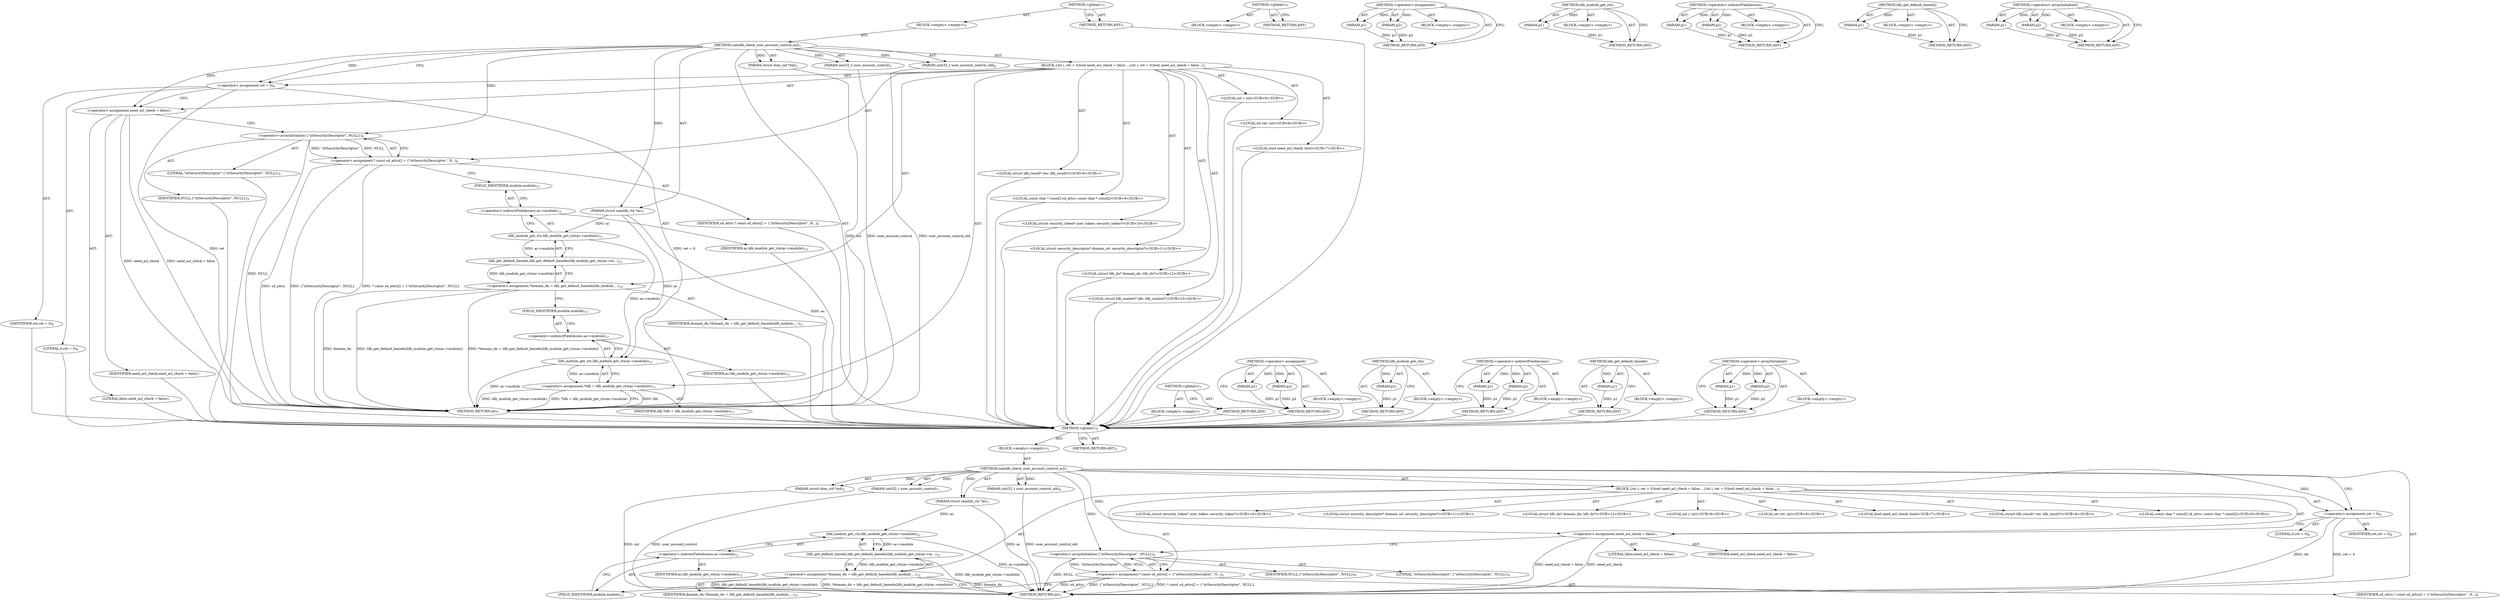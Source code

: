digraph "&lt;operator&gt;.arrayInitializer" {
vulnerable_8 [label=<(METHOD,samldb_check_user_account_control_acl)<SUB>1</SUB>>];
vulnerable_9 [label=<(PARAM,struct samldb_ctx *ac)<SUB>1</SUB>>];
vulnerable_10 [label=<(PARAM,struct dom_sid *sid)<SUB>2</SUB>>];
vulnerable_11 [label=<(PARAM,uint32_t user_account_control)<SUB>3</SUB>>];
vulnerable_12 [label=<(PARAM,uint32_t user_account_control_old)<SUB>4</SUB>>];
vulnerable_13 [label=<(BLOCK,{
	int i, ret = 0;
	bool need_acl_check = false...,{
	int i, ret = 0;
	bool need_acl_check = false...)<SUB>5</SUB>>];
vulnerable_14 [label="<(LOCAL,int i: int)<SUB>6</SUB>>"];
vulnerable_15 [label="<(LOCAL,int ret: int)<SUB>6</SUB>>"];
vulnerable_16 [label=<(&lt;operator&gt;.assignment,ret = 0)<SUB>6</SUB>>];
vulnerable_17 [label=<(IDENTIFIER,ret,ret = 0)<SUB>6</SUB>>];
vulnerable_18 [label=<(LITERAL,0,ret = 0)<SUB>6</SUB>>];
vulnerable_19 [label="<(LOCAL,bool need_acl_check: bool)<SUB>7</SUB>>"];
vulnerable_20 [label=<(&lt;operator&gt;.assignment,need_acl_check = false)<SUB>7</SUB>>];
vulnerable_21 [label=<(IDENTIFIER,need_acl_check,need_acl_check = false)<SUB>7</SUB>>];
vulnerable_22 [label=<(LITERAL,false,need_acl_check = false)<SUB>7</SUB>>];
vulnerable_23 [label="<(LOCAL,struct ldb_result* res: ldb_result*)<SUB>8</SUB>>"];
vulnerable_24 [label="<(LOCAL,const char * const[] sd_attrs: const char * const[])<SUB>9</SUB>>"];
vulnerable_25 [label=<(&lt;operator&gt;.assignment,* const sd_attrs[] = {&quot;ntSecurityDescriptor&quot;, N...)<SUB>9</SUB>>];
vulnerable_26 [label=<(IDENTIFIER,sd_attrs,* const sd_attrs[] = {&quot;ntSecurityDescriptor&quot;, N...)<SUB>9</SUB>>];
vulnerable_27 [label=<(&lt;operator&gt;.arrayInitializer,{&quot;ntSecurityDescriptor&quot;, NULL})<SUB>9</SUB>>];
vulnerable_28 [label=<(LITERAL,&quot;ntSecurityDescriptor&quot;,{&quot;ntSecurityDescriptor&quot;, NULL})<SUB>9</SUB>>];
vulnerable_29 [label=<(IDENTIFIER,NULL,{&quot;ntSecurityDescriptor&quot;, NULL})<SUB>9</SUB>>];
vulnerable_30 [label="<(LOCAL,struct security_token* user_token: security_token*)<SUB>10</SUB>>"];
vulnerable_31 [label="<(LOCAL,struct security_descriptor* domain_sd: security_descriptor*)<SUB>11</SUB>>"];
vulnerable_32 [label="<(LOCAL,struct ldb_dn* domain_dn: ldb_dn*)<SUB>12</SUB>>"];
vulnerable_33 [label=<(&lt;operator&gt;.assignment,*domain_dn = ldb_get_default_basedn(ldb_module_...)<SUB>12</SUB>>];
vulnerable_34 [label=<(IDENTIFIER,domain_dn,*domain_dn = ldb_get_default_basedn(ldb_module_...)<SUB>12</SUB>>];
vulnerable_35 [label=<(ldb_get_default_basedn,ldb_get_default_basedn(ldb_module_get_ctx(ac-&gt;m...)<SUB>12</SUB>>];
vulnerable_36 [label=<(ldb_module_get_ctx,ldb_module_get_ctx(ac-&gt;module))<SUB>12</SUB>>];
vulnerable_37 [label=<(&lt;operator&gt;.indirectFieldAccess,ac-&gt;module)<SUB>12</SUB>>];
vulnerable_38 [label=<(IDENTIFIER,ac,ldb_module_get_ctx(ac-&gt;module))<SUB>12</SUB>>];
vulnerable_39 [label=<(FIELD_IDENTIFIER,module,module)<SUB>12</SUB>>];
vulnerable_40 [label=<(METHOD_RETURN,int)<SUB>1</SUB>>];
vulnerable_6 [label=<(METHOD,&lt;global&gt;)<SUB>1</SUB>>];
vulnerable_7 [label=<(BLOCK,&lt;empty&gt;,&lt;empty&gt;)<SUB>1</SUB>>];
vulnerable_42 [label=<(METHOD_RETURN,ANY)<SUB>1</SUB>>];
vulnerable_73 [label=<(METHOD,&lt;global&gt;)<SUB>1</SUB>>];
vulnerable_74 [label=<(BLOCK,&lt;empty&gt;,&lt;empty&gt;)>];
vulnerable_75 [label=<(METHOD_RETURN,ANY)>];
vulnerable_79 [label=<(METHOD,&lt;operator&gt;.assignment)>];
vulnerable_80 [label=<(PARAM,p1)>];
vulnerable_81 [label=<(PARAM,p2)>];
vulnerable_82 [label=<(BLOCK,&lt;empty&gt;,&lt;empty&gt;)>];
vulnerable_83 [label=<(METHOD_RETURN,ANY)>];
vulnerable_93 [label=<(METHOD,ldb_module_get_ctx)>];
vulnerable_94 [label=<(PARAM,p1)>];
vulnerable_95 [label=<(BLOCK,&lt;empty&gt;,&lt;empty&gt;)>];
vulnerable_96 [label=<(METHOD_RETURN,ANY)>];
vulnerable_97 [label=<(METHOD,&lt;operator&gt;.indirectFieldAccess)>];
vulnerable_98 [label=<(PARAM,p1)>];
vulnerable_99 [label=<(PARAM,p2)>];
vulnerable_100 [label=<(BLOCK,&lt;empty&gt;,&lt;empty&gt;)>];
vulnerable_101 [label=<(METHOD_RETURN,ANY)>];
vulnerable_89 [label=<(METHOD,ldb_get_default_basedn)>];
vulnerable_90 [label=<(PARAM,p1)>];
vulnerable_91 [label=<(BLOCK,&lt;empty&gt;,&lt;empty&gt;)>];
vulnerable_92 [label=<(METHOD_RETURN,ANY)>];
vulnerable_84 [label=<(METHOD,&lt;operator&gt;.arrayInitializer)>];
vulnerable_85 [label=<(PARAM,p1)>];
vulnerable_86 [label=<(PARAM,p2)>];
vulnerable_87 [label=<(BLOCK,&lt;empty&gt;,&lt;empty&gt;)>];
vulnerable_88 [label=<(METHOD_RETURN,ANY)>];
fixed_8 [label=<(METHOD,samldb_check_user_account_control_acl)<SUB>1</SUB>>];
fixed_9 [label=<(PARAM,struct samldb_ctx *ac)<SUB>1</SUB>>];
fixed_10 [label=<(PARAM,struct dom_sid *sid)<SUB>2</SUB>>];
fixed_11 [label=<(PARAM,uint32_t user_account_control)<SUB>3</SUB>>];
fixed_12 [label=<(PARAM,uint32_t user_account_control_old)<SUB>4</SUB>>];
fixed_13 [label=<(BLOCK,{
	int i, ret = 0;
	bool need_acl_check = false...,{
	int i, ret = 0;
	bool need_acl_check = false...)<SUB>5</SUB>>];
fixed_14 [label="<(LOCAL,int i: int)<SUB>6</SUB>>"];
fixed_15 [label="<(LOCAL,int ret: int)<SUB>6</SUB>>"];
fixed_16 [label=<(&lt;operator&gt;.assignment,ret = 0)<SUB>6</SUB>>];
fixed_17 [label=<(IDENTIFIER,ret,ret = 0)<SUB>6</SUB>>];
fixed_18 [label=<(LITERAL,0,ret = 0)<SUB>6</SUB>>];
fixed_19 [label="<(LOCAL,bool need_acl_check: bool)<SUB>7</SUB>>"];
fixed_20 [label=<(&lt;operator&gt;.assignment,need_acl_check = false)<SUB>7</SUB>>];
fixed_21 [label=<(IDENTIFIER,need_acl_check,need_acl_check = false)<SUB>7</SUB>>];
fixed_22 [label=<(LITERAL,false,need_acl_check = false)<SUB>7</SUB>>];
fixed_23 [label="<(LOCAL,struct ldb_result* res: ldb_result*)<SUB>8</SUB>>"];
fixed_24 [label="<(LOCAL,const char * const[] sd_attrs: const char * const[])<SUB>9</SUB>>"];
fixed_25 [label=<(&lt;operator&gt;.assignment,* const sd_attrs[] = {&quot;ntSecurityDescriptor&quot;, N...)<SUB>9</SUB>>];
fixed_26 [label=<(IDENTIFIER,sd_attrs,* const sd_attrs[] = {&quot;ntSecurityDescriptor&quot;, N...)<SUB>9</SUB>>];
fixed_27 [label=<(&lt;operator&gt;.arrayInitializer,{&quot;ntSecurityDescriptor&quot;, NULL})<SUB>9</SUB>>];
fixed_28 [label=<(LITERAL,&quot;ntSecurityDescriptor&quot;,{&quot;ntSecurityDescriptor&quot;, NULL})<SUB>9</SUB>>];
fixed_29 [label=<(IDENTIFIER,NULL,{&quot;ntSecurityDescriptor&quot;, NULL})<SUB>9</SUB>>];
fixed_30 [label="<(LOCAL,struct security_token* user_token: security_token*)<SUB>10</SUB>>"];
fixed_31 [label="<(LOCAL,struct security_descriptor* domain_sd: security_descriptor*)<SUB>11</SUB>>"];
fixed_32 [label="<(LOCAL,struct ldb_dn* domain_dn: ldb_dn*)<SUB>12</SUB>>"];
fixed_33 [label=<(&lt;operator&gt;.assignment,*domain_dn = ldb_get_default_basedn(ldb_module_...)<SUB>12</SUB>>];
fixed_34 [label=<(IDENTIFIER,domain_dn,*domain_dn = ldb_get_default_basedn(ldb_module_...)<SUB>12</SUB>>];
fixed_35 [label=<(ldb_get_default_basedn,ldb_get_default_basedn(ldb_module_get_ctx(ac-&gt;m...)<SUB>12</SUB>>];
fixed_36 [label=<(ldb_module_get_ctx,ldb_module_get_ctx(ac-&gt;module))<SUB>12</SUB>>];
fixed_37 [label=<(&lt;operator&gt;.indirectFieldAccess,ac-&gt;module)<SUB>12</SUB>>];
fixed_38 [label=<(IDENTIFIER,ac,ldb_module_get_ctx(ac-&gt;module))<SUB>12</SUB>>];
fixed_39 [label=<(FIELD_IDENTIFIER,module,module)<SUB>12</SUB>>];
fixed_40 [label="<(LOCAL,struct ldb_context* ldb: ldb_context*)<SUB>13</SUB>>"];
fixed_41 [label=<(&lt;operator&gt;.assignment,*ldb = ldb_module_get_ctx(ac-&gt;module))<SUB>13</SUB>>];
fixed_42 [label=<(IDENTIFIER,ldb,*ldb = ldb_module_get_ctx(ac-&gt;module))<SUB>13</SUB>>];
fixed_43 [label=<(ldb_module_get_ctx,ldb_module_get_ctx(ac-&gt;module))<SUB>13</SUB>>];
fixed_44 [label=<(&lt;operator&gt;.indirectFieldAccess,ac-&gt;module)<SUB>13</SUB>>];
fixed_45 [label=<(IDENTIFIER,ac,ldb_module_get_ctx(ac-&gt;module))<SUB>13</SUB>>];
fixed_46 [label=<(FIELD_IDENTIFIER,module,module)<SUB>13</SUB>>];
fixed_47 [label=<(METHOD_RETURN,int)<SUB>1</SUB>>];
fixed_6 [label=<(METHOD,&lt;global&gt;)<SUB>1</SUB>>];
fixed_7 [label=<(BLOCK,&lt;empty&gt;,&lt;empty&gt;)<SUB>1</SUB>>];
fixed_49 [label=<(METHOD_RETURN,ANY)<SUB>1</SUB>>];
fixed_82 [label=<(METHOD,&lt;global&gt;)<SUB>1</SUB>>];
fixed_83 [label=<(BLOCK,&lt;empty&gt;,&lt;empty&gt;)>];
fixed_84 [label=<(METHOD_RETURN,ANY)>];
fixed_88 [label=<(METHOD,&lt;operator&gt;.assignment)>];
fixed_89 [label=<(PARAM,p1)>];
fixed_90 [label=<(PARAM,p2)>];
fixed_91 [label=<(BLOCK,&lt;empty&gt;,&lt;empty&gt;)>];
fixed_92 [label=<(METHOD_RETURN,ANY)>];
fixed_102 [label=<(METHOD,ldb_module_get_ctx)>];
fixed_103 [label=<(PARAM,p1)>];
fixed_104 [label=<(BLOCK,&lt;empty&gt;,&lt;empty&gt;)>];
fixed_105 [label=<(METHOD_RETURN,ANY)>];
fixed_106 [label=<(METHOD,&lt;operator&gt;.indirectFieldAccess)>];
fixed_107 [label=<(PARAM,p1)>];
fixed_108 [label=<(PARAM,p2)>];
fixed_109 [label=<(BLOCK,&lt;empty&gt;,&lt;empty&gt;)>];
fixed_110 [label=<(METHOD_RETURN,ANY)>];
fixed_98 [label=<(METHOD,ldb_get_default_basedn)>];
fixed_99 [label=<(PARAM,p1)>];
fixed_100 [label=<(BLOCK,&lt;empty&gt;,&lt;empty&gt;)>];
fixed_101 [label=<(METHOD_RETURN,ANY)>];
fixed_93 [label=<(METHOD,&lt;operator&gt;.arrayInitializer)>];
fixed_94 [label=<(PARAM,p1)>];
fixed_95 [label=<(PARAM,p2)>];
fixed_96 [label=<(BLOCK,&lt;empty&gt;,&lt;empty&gt;)>];
fixed_97 [label=<(METHOD_RETURN,ANY)>];
vulnerable_8 -> vulnerable_9  [key=0, label="AST: "];
vulnerable_8 -> vulnerable_9  [key=1, label="DDG: "];
vulnerable_8 -> vulnerable_10  [key=0, label="AST: "];
vulnerable_8 -> vulnerable_10  [key=1, label="DDG: "];
vulnerable_8 -> vulnerable_11  [key=0, label="AST: "];
vulnerable_8 -> vulnerable_11  [key=1, label="DDG: "];
vulnerable_8 -> vulnerable_12  [key=0, label="AST: "];
vulnerable_8 -> vulnerable_12  [key=1, label="DDG: "];
vulnerable_8 -> vulnerable_13  [key=0, label="AST: "];
vulnerable_8 -> vulnerable_40  [key=0, label="AST: "];
vulnerable_8 -> vulnerable_16  [key=0, label="CFG: "];
vulnerable_8 -> vulnerable_16  [key=1, label="DDG: "];
vulnerable_8 -> vulnerable_20  [key=0, label="DDG: "];
vulnerable_8 -> vulnerable_27  [key=0, label="DDG: "];
vulnerable_9 -> vulnerable_40  [key=0, label="DDG: ac"];
vulnerable_9 -> vulnerable_36  [key=0, label="DDG: ac"];
vulnerable_10 -> vulnerable_40  [key=0, label="DDG: sid"];
vulnerable_11 -> vulnerable_40  [key=0, label="DDG: user_account_control"];
vulnerable_12 -> vulnerable_40  [key=0, label="DDG: user_account_control_old"];
vulnerable_13 -> vulnerable_14  [key=0, label="AST: "];
vulnerable_13 -> vulnerable_15  [key=0, label="AST: "];
vulnerable_13 -> vulnerable_16  [key=0, label="AST: "];
vulnerable_13 -> vulnerable_19  [key=0, label="AST: "];
vulnerable_13 -> vulnerable_20  [key=0, label="AST: "];
vulnerable_13 -> vulnerable_23  [key=0, label="AST: "];
vulnerable_13 -> vulnerable_24  [key=0, label="AST: "];
vulnerable_13 -> vulnerable_25  [key=0, label="AST: "];
vulnerable_13 -> vulnerable_30  [key=0, label="AST: "];
vulnerable_13 -> vulnerable_31  [key=0, label="AST: "];
vulnerable_13 -> vulnerable_32  [key=0, label="AST: "];
vulnerable_13 -> vulnerable_33  [key=0, label="AST: "];
vulnerable_16 -> vulnerable_17  [key=0, label="AST: "];
vulnerable_16 -> vulnerable_18  [key=0, label="AST: "];
vulnerable_16 -> vulnerable_20  [key=0, label="CFG: "];
vulnerable_16 -> vulnerable_40  [key=0, label="DDG: ret"];
vulnerable_16 -> vulnerable_40  [key=1, label="DDG: ret = 0"];
vulnerable_20 -> vulnerable_21  [key=0, label="AST: "];
vulnerable_20 -> vulnerable_22  [key=0, label="AST: "];
vulnerable_20 -> vulnerable_27  [key=0, label="CFG: "];
vulnerable_20 -> vulnerable_40  [key=0, label="DDG: need_acl_check"];
vulnerable_20 -> vulnerable_40  [key=1, label="DDG: need_acl_check = false"];
vulnerable_25 -> vulnerable_26  [key=0, label="AST: "];
vulnerable_25 -> vulnerable_27  [key=0, label="AST: "];
vulnerable_25 -> vulnerable_39  [key=0, label="CFG: "];
vulnerable_25 -> vulnerable_40  [key=0, label="DDG: sd_attrs"];
vulnerable_25 -> vulnerable_40  [key=1, label="DDG: {&quot;ntSecurityDescriptor&quot;, NULL}"];
vulnerable_25 -> vulnerable_40  [key=2, label="DDG: * const sd_attrs[] = {&quot;ntSecurityDescriptor&quot;, NULL}"];
vulnerable_27 -> vulnerable_28  [key=0, label="AST: "];
vulnerable_27 -> vulnerable_29  [key=0, label="AST: "];
vulnerable_27 -> vulnerable_25  [key=0, label="CFG: "];
vulnerable_27 -> vulnerable_25  [key=1, label="DDG: &quot;ntSecurityDescriptor&quot;"];
vulnerable_27 -> vulnerable_25  [key=2, label="DDG: NULL"];
vulnerable_27 -> vulnerable_40  [key=0, label="DDG: NULL"];
vulnerable_33 -> vulnerable_34  [key=0, label="AST: "];
vulnerable_33 -> vulnerable_35  [key=0, label="AST: "];
vulnerable_33 -> vulnerable_40  [key=0, label="CFG: "];
vulnerable_33 -> vulnerable_40  [key=1, label="DDG: domain_dn"];
vulnerable_33 -> vulnerable_40  [key=2, label="DDG: ldb_get_default_basedn(ldb_module_get_ctx(ac-&gt;module))"];
vulnerable_33 -> vulnerable_40  [key=3, label="DDG: *domain_dn = ldb_get_default_basedn(ldb_module_get_ctx(ac-&gt;module))"];
vulnerable_35 -> vulnerable_36  [key=0, label="AST: "];
vulnerable_35 -> vulnerable_33  [key=0, label="CFG: "];
vulnerable_35 -> vulnerable_33  [key=1, label="DDG: ldb_module_get_ctx(ac-&gt;module)"];
vulnerable_35 -> vulnerable_40  [key=0, label="DDG: ldb_module_get_ctx(ac-&gt;module)"];
vulnerable_36 -> vulnerable_37  [key=0, label="AST: "];
vulnerable_36 -> vulnerable_35  [key=0, label="CFG: "];
vulnerable_36 -> vulnerable_35  [key=1, label="DDG: ac-&gt;module"];
vulnerable_36 -> vulnerable_40  [key=0, label="DDG: ac-&gt;module"];
vulnerable_37 -> vulnerable_38  [key=0, label="AST: "];
vulnerable_37 -> vulnerable_39  [key=0, label="AST: "];
vulnerable_37 -> vulnerable_36  [key=0, label="CFG: "];
vulnerable_39 -> vulnerable_37  [key=0, label="CFG: "];
vulnerable_6 -> vulnerable_7  [key=0, label="AST: "];
vulnerable_6 -> vulnerable_42  [key=0, label="AST: "];
vulnerable_6 -> vulnerable_42  [key=1, label="CFG: "];
vulnerable_7 -> vulnerable_8  [key=0, label="AST: "];
vulnerable_73 -> vulnerable_74  [key=0, label="AST: "];
vulnerable_73 -> vulnerable_75  [key=0, label="AST: "];
vulnerable_73 -> vulnerable_75  [key=1, label="CFG: "];
vulnerable_79 -> vulnerable_80  [key=0, label="AST: "];
vulnerable_79 -> vulnerable_80  [key=1, label="DDG: "];
vulnerable_79 -> vulnerable_82  [key=0, label="AST: "];
vulnerable_79 -> vulnerable_81  [key=0, label="AST: "];
vulnerable_79 -> vulnerable_81  [key=1, label="DDG: "];
vulnerable_79 -> vulnerable_83  [key=0, label="AST: "];
vulnerable_79 -> vulnerable_83  [key=1, label="CFG: "];
vulnerable_80 -> vulnerable_83  [key=0, label="DDG: p1"];
vulnerable_81 -> vulnerable_83  [key=0, label="DDG: p2"];
vulnerable_93 -> vulnerable_94  [key=0, label="AST: "];
vulnerable_93 -> vulnerable_94  [key=1, label="DDG: "];
vulnerable_93 -> vulnerable_95  [key=0, label="AST: "];
vulnerable_93 -> vulnerable_96  [key=0, label="AST: "];
vulnerable_93 -> vulnerable_96  [key=1, label="CFG: "];
vulnerable_94 -> vulnerable_96  [key=0, label="DDG: p1"];
vulnerable_97 -> vulnerable_98  [key=0, label="AST: "];
vulnerable_97 -> vulnerable_98  [key=1, label="DDG: "];
vulnerable_97 -> vulnerable_100  [key=0, label="AST: "];
vulnerable_97 -> vulnerable_99  [key=0, label="AST: "];
vulnerable_97 -> vulnerable_99  [key=1, label="DDG: "];
vulnerable_97 -> vulnerable_101  [key=0, label="AST: "];
vulnerable_97 -> vulnerable_101  [key=1, label="CFG: "];
vulnerable_98 -> vulnerable_101  [key=0, label="DDG: p1"];
vulnerable_99 -> vulnerable_101  [key=0, label="DDG: p2"];
vulnerable_89 -> vulnerable_90  [key=0, label="AST: "];
vulnerable_89 -> vulnerable_90  [key=1, label="DDG: "];
vulnerable_89 -> vulnerable_91  [key=0, label="AST: "];
vulnerable_89 -> vulnerable_92  [key=0, label="AST: "];
vulnerable_89 -> vulnerable_92  [key=1, label="CFG: "];
vulnerable_90 -> vulnerable_92  [key=0, label="DDG: p1"];
vulnerable_84 -> vulnerable_85  [key=0, label="AST: "];
vulnerable_84 -> vulnerable_85  [key=1, label="DDG: "];
vulnerable_84 -> vulnerable_87  [key=0, label="AST: "];
vulnerable_84 -> vulnerable_86  [key=0, label="AST: "];
vulnerable_84 -> vulnerable_86  [key=1, label="DDG: "];
vulnerable_84 -> vulnerable_88  [key=0, label="AST: "];
vulnerable_84 -> vulnerable_88  [key=1, label="CFG: "];
vulnerable_85 -> vulnerable_88  [key=0, label="DDG: p1"];
vulnerable_86 -> vulnerable_88  [key=0, label="DDG: p2"];
fixed_8 -> fixed_9  [key=0, label="AST: "];
fixed_8 -> fixed_9  [key=1, label="DDG: "];
fixed_8 -> fixed_10  [key=0, label="AST: "];
fixed_8 -> fixed_10  [key=1, label="DDG: "];
fixed_8 -> fixed_11  [key=0, label="AST: "];
fixed_8 -> fixed_11  [key=1, label="DDG: "];
fixed_8 -> fixed_12  [key=0, label="AST: "];
fixed_8 -> fixed_12  [key=1, label="DDG: "];
fixed_8 -> fixed_13  [key=0, label="AST: "];
fixed_8 -> fixed_47  [key=0, label="AST: "];
fixed_8 -> fixed_16  [key=0, label="CFG: "];
fixed_8 -> fixed_16  [key=1, label="DDG: "];
fixed_8 -> fixed_20  [key=0, label="DDG: "];
fixed_8 -> fixed_27  [key=0, label="DDG: "];
fixed_9 -> fixed_47  [key=0, label="DDG: ac"];
fixed_9 -> fixed_43  [key=0, label="DDG: ac"];
fixed_9 -> fixed_36  [key=0, label="DDG: ac"];
fixed_10 -> fixed_47  [key=0, label="DDG: sid"];
fixed_11 -> fixed_47  [key=0, label="DDG: user_account_control"];
fixed_12 -> fixed_47  [key=0, label="DDG: user_account_control_old"];
fixed_13 -> fixed_14  [key=0, label="AST: "];
fixed_13 -> fixed_15  [key=0, label="AST: "];
fixed_13 -> fixed_16  [key=0, label="AST: "];
fixed_13 -> fixed_19  [key=0, label="AST: "];
fixed_13 -> fixed_20  [key=0, label="AST: "];
fixed_13 -> fixed_23  [key=0, label="AST: "];
fixed_13 -> fixed_24  [key=0, label="AST: "];
fixed_13 -> fixed_25  [key=0, label="AST: "];
fixed_13 -> fixed_30  [key=0, label="AST: "];
fixed_13 -> fixed_31  [key=0, label="AST: "];
fixed_13 -> fixed_32  [key=0, label="AST: "];
fixed_13 -> fixed_33  [key=0, label="AST: "];
fixed_13 -> fixed_40  [key=0, label="AST: "];
fixed_13 -> fixed_41  [key=0, label="AST: "];
fixed_14 -> vulnerable_6  [key=0];
fixed_15 -> vulnerable_6  [key=0];
fixed_16 -> fixed_17  [key=0, label="AST: "];
fixed_16 -> fixed_18  [key=0, label="AST: "];
fixed_16 -> fixed_20  [key=0, label="CFG: "];
fixed_16 -> fixed_47  [key=0, label="DDG: ret"];
fixed_16 -> fixed_47  [key=1, label="DDG: ret = 0"];
fixed_17 -> vulnerable_6  [key=0];
fixed_18 -> vulnerable_6  [key=0];
fixed_19 -> vulnerable_6  [key=0];
fixed_20 -> fixed_21  [key=0, label="AST: "];
fixed_20 -> fixed_22  [key=0, label="AST: "];
fixed_20 -> fixed_27  [key=0, label="CFG: "];
fixed_20 -> fixed_47  [key=0, label="DDG: need_acl_check"];
fixed_20 -> fixed_47  [key=1, label="DDG: need_acl_check = false"];
fixed_21 -> vulnerable_6  [key=0];
fixed_22 -> vulnerable_6  [key=0];
fixed_23 -> vulnerable_6  [key=0];
fixed_24 -> vulnerable_6  [key=0];
fixed_25 -> fixed_26  [key=0, label="AST: "];
fixed_25 -> fixed_27  [key=0, label="AST: "];
fixed_25 -> fixed_39  [key=0, label="CFG: "];
fixed_25 -> fixed_47  [key=0, label="DDG: sd_attrs"];
fixed_25 -> fixed_47  [key=1, label="DDG: {&quot;ntSecurityDescriptor&quot;, NULL}"];
fixed_25 -> fixed_47  [key=2, label="DDG: * const sd_attrs[] = {&quot;ntSecurityDescriptor&quot;, NULL}"];
fixed_26 -> vulnerable_6  [key=0];
fixed_27 -> fixed_28  [key=0, label="AST: "];
fixed_27 -> fixed_29  [key=0, label="AST: "];
fixed_27 -> fixed_25  [key=0, label="CFG: "];
fixed_27 -> fixed_25  [key=1, label="DDG: &quot;ntSecurityDescriptor&quot;"];
fixed_27 -> fixed_25  [key=2, label="DDG: NULL"];
fixed_27 -> fixed_47  [key=0, label="DDG: NULL"];
fixed_28 -> vulnerable_6  [key=0];
fixed_29 -> vulnerable_6  [key=0];
fixed_30 -> vulnerable_6  [key=0];
fixed_31 -> vulnerable_6  [key=0];
fixed_32 -> vulnerable_6  [key=0];
fixed_33 -> fixed_34  [key=0, label="AST: "];
fixed_33 -> fixed_35  [key=0, label="AST: "];
fixed_33 -> fixed_46  [key=0, label="CFG: "];
fixed_33 -> fixed_47  [key=0, label="DDG: domain_dn"];
fixed_33 -> fixed_47  [key=1, label="DDG: ldb_get_default_basedn(ldb_module_get_ctx(ac-&gt;module))"];
fixed_33 -> fixed_47  [key=2, label="DDG: *domain_dn = ldb_get_default_basedn(ldb_module_get_ctx(ac-&gt;module))"];
fixed_34 -> vulnerable_6  [key=0];
fixed_35 -> fixed_36  [key=0, label="AST: "];
fixed_35 -> fixed_33  [key=0, label="CFG: "];
fixed_35 -> fixed_33  [key=1, label="DDG: ldb_module_get_ctx(ac-&gt;module)"];
fixed_36 -> fixed_37  [key=0, label="AST: "];
fixed_36 -> fixed_35  [key=0, label="CFG: "];
fixed_36 -> fixed_35  [key=1, label="DDG: ac-&gt;module"];
fixed_36 -> fixed_43  [key=0, label="DDG: ac-&gt;module"];
fixed_37 -> fixed_38  [key=0, label="AST: "];
fixed_37 -> fixed_39  [key=0, label="AST: "];
fixed_37 -> fixed_36  [key=0, label="CFG: "];
fixed_38 -> vulnerable_6  [key=0];
fixed_39 -> fixed_37  [key=0, label="CFG: "];
fixed_40 -> vulnerable_6  [key=0];
fixed_41 -> fixed_42  [key=0, label="AST: "];
fixed_41 -> fixed_43  [key=0, label="AST: "];
fixed_41 -> fixed_47  [key=0, label="CFG: "];
fixed_41 -> fixed_47  [key=1, label="DDG: ldb"];
fixed_41 -> fixed_47  [key=2, label="DDG: ldb_module_get_ctx(ac-&gt;module)"];
fixed_41 -> fixed_47  [key=3, label="DDG: *ldb = ldb_module_get_ctx(ac-&gt;module)"];
fixed_42 -> vulnerable_6  [key=0];
fixed_43 -> fixed_44  [key=0, label="AST: "];
fixed_43 -> fixed_41  [key=0, label="CFG: "];
fixed_43 -> fixed_41  [key=1, label="DDG: ac-&gt;module"];
fixed_43 -> fixed_47  [key=0, label="DDG: ac-&gt;module"];
fixed_44 -> fixed_45  [key=0, label="AST: "];
fixed_44 -> fixed_46  [key=0, label="AST: "];
fixed_44 -> fixed_43  [key=0, label="CFG: "];
fixed_45 -> vulnerable_6  [key=0];
fixed_46 -> fixed_44  [key=0, label="CFG: "];
fixed_47 -> vulnerable_6  [key=0];
fixed_6 -> fixed_7  [key=0, label="AST: "];
fixed_6 -> fixed_49  [key=0, label="AST: "];
fixed_6 -> fixed_49  [key=1, label="CFG: "];
fixed_7 -> fixed_8  [key=0, label="AST: "];
fixed_49 -> vulnerable_6  [key=0];
fixed_82 -> fixed_83  [key=0, label="AST: "];
fixed_82 -> fixed_84  [key=0, label="AST: "];
fixed_82 -> fixed_84  [key=1, label="CFG: "];
fixed_83 -> vulnerable_6  [key=0];
fixed_84 -> vulnerable_6  [key=0];
fixed_88 -> fixed_89  [key=0, label="AST: "];
fixed_88 -> fixed_89  [key=1, label="DDG: "];
fixed_88 -> fixed_91  [key=0, label="AST: "];
fixed_88 -> fixed_90  [key=0, label="AST: "];
fixed_88 -> fixed_90  [key=1, label="DDG: "];
fixed_88 -> fixed_92  [key=0, label="AST: "];
fixed_88 -> fixed_92  [key=1, label="CFG: "];
fixed_89 -> fixed_92  [key=0, label="DDG: p1"];
fixed_90 -> fixed_92  [key=0, label="DDG: p2"];
fixed_91 -> vulnerable_6  [key=0];
fixed_92 -> vulnerable_6  [key=0];
fixed_102 -> fixed_103  [key=0, label="AST: "];
fixed_102 -> fixed_103  [key=1, label="DDG: "];
fixed_102 -> fixed_104  [key=0, label="AST: "];
fixed_102 -> fixed_105  [key=0, label="AST: "];
fixed_102 -> fixed_105  [key=1, label="CFG: "];
fixed_103 -> fixed_105  [key=0, label="DDG: p1"];
fixed_104 -> vulnerable_6  [key=0];
fixed_105 -> vulnerable_6  [key=0];
fixed_106 -> fixed_107  [key=0, label="AST: "];
fixed_106 -> fixed_107  [key=1, label="DDG: "];
fixed_106 -> fixed_109  [key=0, label="AST: "];
fixed_106 -> fixed_108  [key=0, label="AST: "];
fixed_106 -> fixed_108  [key=1, label="DDG: "];
fixed_106 -> fixed_110  [key=0, label="AST: "];
fixed_106 -> fixed_110  [key=1, label="CFG: "];
fixed_107 -> fixed_110  [key=0, label="DDG: p1"];
fixed_108 -> fixed_110  [key=0, label="DDG: p2"];
fixed_109 -> vulnerable_6  [key=0];
fixed_110 -> vulnerable_6  [key=0];
fixed_98 -> fixed_99  [key=0, label="AST: "];
fixed_98 -> fixed_99  [key=1, label="DDG: "];
fixed_98 -> fixed_100  [key=0, label="AST: "];
fixed_98 -> fixed_101  [key=0, label="AST: "];
fixed_98 -> fixed_101  [key=1, label="CFG: "];
fixed_99 -> fixed_101  [key=0, label="DDG: p1"];
fixed_100 -> vulnerable_6  [key=0];
fixed_101 -> vulnerable_6  [key=0];
fixed_93 -> fixed_94  [key=0, label="AST: "];
fixed_93 -> fixed_94  [key=1, label="DDG: "];
fixed_93 -> fixed_96  [key=0, label="AST: "];
fixed_93 -> fixed_95  [key=0, label="AST: "];
fixed_93 -> fixed_95  [key=1, label="DDG: "];
fixed_93 -> fixed_97  [key=0, label="AST: "];
fixed_93 -> fixed_97  [key=1, label="CFG: "];
fixed_94 -> fixed_97  [key=0, label="DDG: p1"];
fixed_95 -> fixed_97  [key=0, label="DDG: p2"];
fixed_96 -> vulnerable_6  [key=0];
fixed_97 -> vulnerable_6  [key=0];
}
